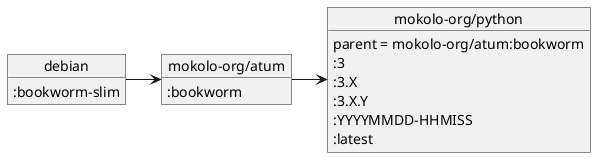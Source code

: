 @startuml
top to bottom direction

object debian
object "mokolo-org/atum" as atum
object "mokolo-org/python" as python

debian -> atum
atum -> python

debian : :bookworm-slim

atum : :bookworm

python : parent = mokolo-org/atum:bookworm
python : :3
python : :3.X
python : :3.X.Y
python : :YYYYMMDD-HHMISS
python : :latest
@enduml
